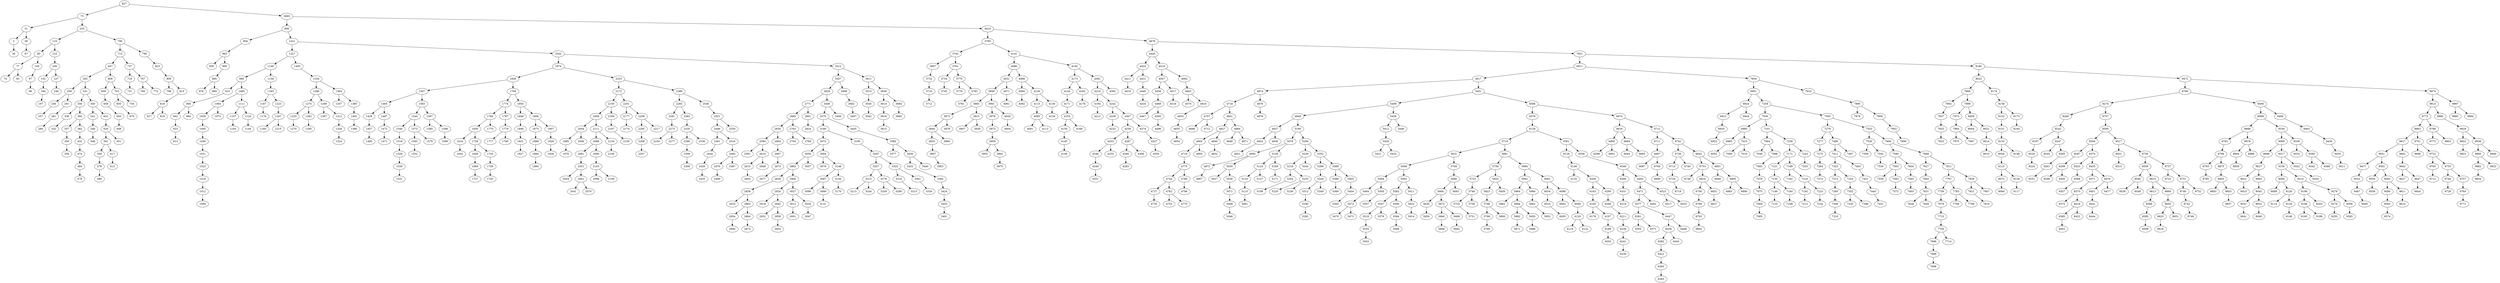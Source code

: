 digraph BST {
  827;
  827 -> 73;
  73;
  73 -> 51;
  51;
  51 -> 3;
  3;
  3 -> 30;
  30;
  51 -> 56;
  56;
  56 -> 67;
  67;
  73 -> 255;
  255;
  255 -> 110;
  110;
  110 -> 85;
  85;
  85 -> 77;
  77;
  77 -> 74;
  74;
  77 -> 83;
  83;
  85 -> 105;
  105;
  105 -> 97;
  97;
  97 -> 96;
  96;
  110 -> 123;
  123;
  123 -> 200;
  200;
  200 -> 152;
  152;
  152 -> 184;
  184;
  184 -> 197;
  197;
  200 -> 237;
  237;
  237 -> 240;
  240;
  255 -> 790;
  790;
  790 -> 715;
  715;
  715 -> 647;
  647;
  647 -> 293;
  293;
  293 -> 258;
  258;
  258 -> 256;
  256;
  256 -> 257;
  257;
  258 -> 291;
  291;
  291 -> 281;
  281;
  281 -> 284;
  284;
  293 -> 531;
  531;
  531 -> 356;
  356;
  356 -> 336;
  336;
  336 -> 332;
  332;
  356 -> 360;
  360;
  360 -> 357;
  357;
  357 -> 359;
  359;
  359 -> 358;
  358;
  360 -> 382;
  382;
  382 -> 432;
  432;
  432 -> 474;
  474;
  474 -> 484;
  484;
  484 -> 479;
  479;
  531 -> 550;
  550;
  550 -> 541;
  541;
  541 -> 548;
  548;
  548 -> 546;
  546;
  550 -> 632;
  632;
  632 -> 620;
  620;
  620 -> 591;
  591;
  591 -> 559;
  559;
  559 -> 579;
  579;
  579 -> 589;
  589;
  591 -> 617;
  617;
  617 -> 612;
  612;
  620 -> 631;
  631;
  647 -> 669;
  669;
  669 -> 659;
  659;
  659 -> 658;
  658;
  658 -> 650;
  650;
  650 -> 648;
  648;
  669 -> 703;
  703;
  703 -> 693;
  693;
  693 -> 670;
  670;
  703 -> 704;
  704;
  715 -> 737;
  737;
  737 -> 719;
  719;
  719 -> 731;
  731;
  737 -> 767;
  767;
  767 -> 766;
  766;
  767 -> 773;
  773;
  790 -> 796;
  796;
  796 -> 823;
  823;
  823 -> 809;
  809;
  809 -> 798;
  798;
  809 -> 815;
  815;
  815 -> 818;
  818;
  818 -> 817;
  817;
  818 -> 819;
  819;
  827 -> 3693;
  3693;
  3693 -> 906;
  906;
  906 -> 904;
  904;
  904 -> 863;
  863;
  863 -> 850;
  850;
  863 -> 900;
  900;
  900 -> 885;
  885;
  885 -> 876;
  876;
  885 -> 895;
  895;
  906 -> 1421;
  1421;
  1421 -> 1227;
  1227;
  1227 -> 1146;
  1146;
  1146 -> 980;
  980;
  980 -> 910;
  910;
  910 -> 956;
  956;
  956 -> 942;
  942;
  942 -> 923;
  923;
  923 -> 913;
  913;
  956 -> 964;
  964;
  980 -> 1085;
  1085;
  1085 -> 1064;
  1064;
  1064 -> 1039;
  1039;
  1039 -> 1005;
  1005;
  1005 -> 1036;
  1036;
  1036 -> 1031;
  1031;
  1031 -> 1022;
  1022;
  1022 -> 1018;
  1018;
  1018 -> 1012;
  1012;
  1012 -> 1009;
  1009;
  1064 -> 1073;
  1073;
  1085 -> 1111;
  1111;
  1111 -> 1107;
  1107;
  1107 -> 1104;
  1104;
  1111 -> 1120;
  1120;
  1120 -> 1144;
  1144;
  1146 -> 1158;
  1158;
  1158 -> 1183;
  1183;
  1183 -> 1167;
  1167;
  1167 -> 1176;
  1176;
  1183 -> 1223;
  1223;
  1223 -> 1207;
  1207;
  1207 -> 1185;
  1185;
  1207 -> 1215;
  1215;
  1227 -> 1405;
  1405;
  1405 -> 1334;
  1334;
  1334 -> 1286;
  1286;
  1286 -> 1275;
  1275;
  1275 -> 1233;
  1233;
  1233 -> 1270;
  1270;
  1275 -> 1282;
  1282;
  1282 -> 1285;
  1285;
  1286 -> 1289;
  1289;
  1289 -> 1287;
  1287;
  1289 -> 1312;
  1312;
  1312 -> 1326;
  1326;
  1326 -> 1324;
  1324;
  1334 -> 1364;
  1364;
  1364 -> 1337;
  1337;
  1364 -> 1385;
  1385;
  1385 -> 1402;
  1402;
  1402 -> 1386;
  1386;
  1421 -> 2542;
  2542;
  2542 -> 1974;
  1974;
  1974 -> 1608;
  1608;
  1608 -> 1507;
  1507;
  1507 -> 1465;
  1465;
  1465 -> 1428;
  1428;
  1428 -> 1457;
  1457;
  1457 -> 1460;
  1460;
  1465 -> 1487;
  1487;
  1487 -> 1472;
  1472;
  1472 -> 1471;
  1471;
  1507 -> 1583;
  1583;
  1583 -> 1544;
  1544;
  1544 -> 1540;
  1540;
  1540 -> 1518;
  1518;
  1518 -> 1528;
  1528;
  1528 -> 1538;
  1538;
  1538 -> 1531;
  1531;
  1544 -> 1573;
  1573;
  1573 -> 1563;
  1563;
  1563 -> 1552;
  1552;
  1573 -> 1579;
  1579;
  1583 -> 1597;
  1597;
  1597 -> 1585;
  1585;
  1597 -> 1598;
  1598;
  1598 -> 1599;
  1599;
  1608 -> 1794;
  1794;
  1794 -> 1774;
  1774;
  1774 -> 1760;
  1760;
  1760 -> 1650;
  1650;
  1650 -> 1616;
  1616;
  1616 -> 1642;
  1642;
  1650 -> 1728;
  1728;
  1728 -> 1658;
  1658;
  1658 -> 1699;
  1699;
  1699 -> 1727;
  1727;
  1728 -> 1743;
  1743;
  1743 -> 1749;
  1749;
  1749 -> 1745;
  1745;
  1760 -> 1770;
  1770;
  1774 -> 1787;
  1787;
  1787 -> 1779;
  1779;
  1779 -> 1777;
  1777;
  1779 -> 1780;
  1780;
  1794 -> 1850;
  1850;
  1850 -> 1848;
  1848;
  1848 -> 1846;
  1846;
  1846 -> 1821;
  1821;
  1821 -> 1827;
  1827;
  1850 -> 1906;
  1906;
  1906 -> 1875;
  1875;
  1875 -> 1898;
  1898;
  1898 -> 1884;
  1884;
  1884 -> 1894;
  1894;
  1906 -> 1907;
  1907;
  1907 -> 1929;
  1929;
  1929 -> 1926;
  1926;
  1974 -> 2233;
  2233;
  2233 -> 2172;
  2172;
  2172 -> 2150;
  2150;
  2150 -> 2009;
  2009;
  2009 -> 2004;
  2004;
  2004 -> 1985;
  1985;
  1985 -> 1978;
  1978;
  2004 -> 2006;
  2006;
  2009 -> 2111;
  2111;
  2111 -> 2089;
  2089;
  2089 -> 2081;
  2081;
  2081 -> 2031;
  2031;
  2031 -> 2024;
  2024;
  2031 -> 2061;
  2061;
  2061 -> 2041;
  2041;
  2061 -> 2070;
  2070;
  2089 -> 2090;
  2090;
  2090 -> 2103;
  2103;
  2103 -> 2098;
  2098;
  2103 -> 2109;
  2109;
  2111 -> 2134;
  2134;
  2134 -> 2149;
  2149;
  2150 -> 2169;
  2169;
  2169 -> 2167;
  2167;
  2167 -> 2159;
  2159;
  2172 -> 2201;
  2201;
  2201 -> 2177;
  2177;
  2177 -> 2174;
  2174;
  2201 -> 2209;
  2209;
  2209 -> 2205;
  2205;
  2205 -> 2208;
  2208;
  2208 -> 2207;
  2207;
  2209 -> 2217;
  2217;
  2233 -> 2389;
  2389;
  2389 -> 2283;
  2283;
  2283 -> 2281;
  2281;
  2281 -> 2273;
  2273;
  2273 -> 2234;
  2234;
  2273 -> 2277;
  2277;
  2283 -> 2382;
  2382;
  2382 -> 2335;
  2335;
  2335 -> 2290;
  2290;
  2290 -> 2309;
  2309;
  2309 -> 2306;
  2306;
  2335 -> 2336;
  2336;
  2389 -> 2536;
  2536;
  2536 -> 2521;
  2521;
  2521 -> 2446;
  2446;
  2446 -> 2391;
  2391;
  2391 -> 2444;
  2444;
  2444 -> 2426;
  2426;
  2426 -> 2435;
  2435;
  2446 -> 2516;
  2516;
  2516 -> 2483;
  2483;
  2483 -> 2476;
  2476;
  2476 -> 2480;
  2480;
  2483 -> 2497;
  2497;
  2521 -> 2530;
  2530;
  2542 -> 3512;
  3512;
  3512 -> 3457;
  3457;
  3457 -> 2828;
  2828;
  2828 -> 2771;
  2771;
  2771 -> 2685;
  2685;
  2685 -> 2650;
  2650;
  2650 -> 2594;
  2594;
  2594 -> 2591;
  2591;
  2594 -> 2619;
  2619;
  2619 -> 2615;
  2615;
  2615 -> 2603;
  2603;
  2619 -> 2648;
  2648;
  2650 -> 2664;
  2664;
  2664 -> 2667;
  2667;
  2667 -> 2673;
  2673;
  2673 -> 2677;
  2677;
  2685 -> 2762;
  2762;
  2762 -> 2704;
  2704;
  2762 -> 2769;
  2769;
  2771 -> 2801;
  2801;
  2801 -> 2824;
  2824;
  2828 -> 3446;
  3446;
  3446 -> 3370;
  3370;
  3370 -> 3180;
  3180;
  3180 -> 3072;
  3072;
  3072 -> 3056;
  3056;
  3056 -> 2882;
  2882;
  2882 -> 2829;
  2829;
  2829 -> 2838;
  2838;
  2838 -> 2833;
  2833;
  2838 -> 2863;
  2863;
  2863 -> 2854;
  2854;
  2854 -> 2840;
  2840;
  2863 -> 2864;
  2864;
  2864 -> 2874;
  2874;
  2882 -> 2966;
  2966;
  2966 -> 2920;
  2920;
  2920 -> 2918;
  2918;
  2920 -> 2942;
  2942;
  2942 -> 2932;
  2932;
  2942 -> 2959;
  2959;
  2959 -> 2954;
  2954;
  2966 -> 3027;
  3027;
  3027 -> 3012;
  3012;
  3012 -> 3001;
  3001;
  3027 -> 3034;
  3034;
  3034 -> 3047;
  3047;
  3056 -> 3057;
  3057;
  3072 -> 3094;
  3094;
  3094 -> 3076;
  3076;
  3094 -> 3148;
  3148;
  3148 -> 3097;
  3097;
  3097 -> 3096;
  3096;
  3097 -> 3099;
  3099;
  3099 -> 3131;
  3131;
  3148 -> 3156;
  3156;
  3156 -> 3170;
  3170;
  3180 -> 3195;
  3195;
  3195 -> 3297;
  3297;
  3297 -> 3257;
  3257;
  3257 -> 3215;
  3215;
  3215 -> 3213;
  3213;
  3215 -> 3244;
  3244;
  3257 -> 3279;
  3279;
  3279 -> 3259;
  3259;
  3279 -> 3280;
  3280;
  3297 -> 3325;
  3325;
  3325 -> 3316;
  3316;
  3316 -> 3315;
  3315;
  3325 -> 3361;
  3361;
  3361 -> 3334;
  3334;
  3370 -> 3445;
  3445;
  3445 -> 3380;
  3380;
  3380 -> 3377;
  3377;
  3380 -> 3436;
  3436;
  3436 -> 3432;
  3432;
  3432 -> 3382;
  3382;
  3382 -> 3424;
  3424;
  3424 -> 3403;
  3403;
  3403 -> 3401;
  3401;
  3436 -> 3440;
  3440;
  3446 -> 3456;
  3456;
  3457 -> 3499;
  3499;
  3499 -> 3462;
  3462;
  3462 -> 3497;
  3497;
  3512 -> 3611;
  3611;
  3611 -> 3513;
  3513;
  3513 -> 3545;
  3545;
  3545 -> 3542;
  3542;
  3611 -> 3638;
  3638;
  3638 -> 3614;
  3614;
  3614 -> 3616;
  3616;
  3616 -> 3615;
  3615;
  3638 -> 3684;
  3684;
  3684 -> 3660;
  3660;
  3693 -> 4410;
  4410;
  4410 -> 3785;
  3785;
  3785 -> 3742;
  3742;
  3742 -> 3697;
  3697;
  3697 -> 3732;
  3732;
  3732 -> 3710;
  3710;
  3710 -> 3712;
  3712;
  3742 -> 3761;
  3761;
  3761 -> 3754;
  3754;
  3754 -> 3745;
  3745;
  3761 -> 3779;
  3779;
  3779 -> 3778;
  3778;
  3779 -> 3783;
  3783;
  3783 -> 3781;
  3781;
  3785 -> 4141;
  4141;
  4141 -> 4080;
  4080;
  4080 -> 4031;
  4031;
  4031 -> 3949;
  3949;
  3949 -> 3883;
  3883;
  3883 -> 3872;
  3872;
  3872 -> 3840;
  3840;
  3840 -> 3835;
  3835;
  3835 -> 3807;
  3807;
  3807 -> 3803;
  3803;
  3840 -> 3860;
  3860;
  3872 -> 3878;
  3878;
  3883 -> 3915;
  3915;
  3915 -> 3907;
  3907;
  3915 -> 3939;
  3939;
  3949 -> 3991;
  3991;
  3991 -> 3978;
  3978;
  3978 -> 3973;
  3973;
  3973 -> 3959;
  3959;
  3959 -> 3955;
  3955;
  3959 -> 3962;
  3962;
  3962 -> 3970;
  3970;
  3991 -> 4026;
  4026;
  4026 -> 4004;
  4004;
  4031 -> 4071;
  4071;
  4071 -> 4061;
  4061;
  4080 -> 4088;
  4088;
  4088 -> 4084;
  4084;
  4084 -> 4082;
  4082;
  4088 -> 4126;
  4126;
  4126 -> 4115;
  4115;
  4115 -> 4095;
  4095;
  4095 -> 4091;
  4091;
  4095 -> 4113;
  4113;
  4126 -> 4130;
  4130;
  4130 -> 4129;
  4129;
  4141 -> 4192;
  4192;
  4192 -> 4173;
  4173;
  4173 -> 4144;
  4144;
  4144 -> 4171;
  4171;
  4171 -> 4155;
  4155;
  4155 -> 4150;
  4150;
  4150 -> 4145;
  4145;
  4145 -> 4149;
  4149;
  4155 -> 4168;
  4168;
  4173 -> 4182;
  4182;
  4182 -> 4178;
  4178;
  4192 -> 4381;
  4381;
  4381 -> 4216;
  4216;
  4216 -> 4194;
  4194;
  4194 -> 4213;
  4213;
  4216 -> 4242;
  4242;
  4242 -> 4238;
  4238;
  4238 -> 4223;
  4223;
  4242 -> 4307;
  4307;
  4307 -> 4259;
  4259;
  4259 -> 4253;
  4253;
  4253 -> 4246;
  4246;
  4246 -> 4249;
  4249;
  4249 -> 4251;
  4251;
  4253 -> 4255;
  4255;
  4259 -> 4287;
  4287;
  4287 -> 4260;
  4260;
  4260 -> 4283;
  4283;
  4287 -> 4306;
  4306;
  4307 -> 4374;
  4374;
  4374 -> 4327;
  4327;
  4327 -> 4350;
  4350;
  4381 -> 4392;
  4392;
  4410 -> 4678;
  4678;
  4678 -> 4445;
  4445;
  4445 -> 4424;
  4424;
  4424 -> 4411;
  4411;
  4411 -> 4419;
  4419;
  4424 -> 4431;
  4431;
  4431 -> 4440;
  4440;
  4440 -> 4434;
  4434;
  4445 -> 4519;
  4519;
  4519 -> 4507;
  4507;
  4507 -> 4458;
  4458;
  4458 -> 4469;
  4469;
  4469 -> 4467;
  4467;
  4469 -> 4500;
  4500;
  4500 -> 4496;
  4496;
  4507 -> 4517;
  4517;
  4517 -> 4516;
  4516;
  4519 -> 4662;
  4662;
  4662 -> 4605;
  4605;
  4605 -> 4570;
  4570;
  4605 -> 4616;
  4616;
  4616 -> 4633;
  4633;
  4633 -> 4655;
  4655;
  4655 -> 4654;
  4654;
  4678 -> 7921;
  7921;
  7921 -> 6911;
  6911;
  6911 -> 4917;
  4917;
  4917 -> 4874;
  4874;
  4874 -> 4718;
  4718;
  4718 -> 4707;
  4707;
  4707 -> 4696;
  4696;
  4707 -> 4712;
  4712;
  4718 -> 4841;
  4841;
  4841 -> 4827;
  4827;
  4827 -> 4802;
  4802;
  4802 -> 4719;
  4719;
  4719 -> 4775;
  4775;
  4775 -> 4744;
  4744;
  4744 -> 4727;
  4727;
  4727 -> 4730;
  4730;
  4744 -> 4762;
  4762;
  4762 -> 4753;
  4753;
  4762 -> 4770;
  4770;
  4775 -> 4788;
  4788;
  4788 -> 4796;
  4796;
  4802 -> 4805;
  4805;
  4827 -> 4840;
  4840;
  4840 -> 4832;
  4832;
  4841 -> 4864;
  4864;
  4864 -> 4846;
  4846;
  4864 -> 4871;
  4871;
  4874 -> 4876;
  4876;
  4876 -> 4878;
  4878;
  4917 -> 5451;
  5451;
  5451 -> 5409;
  5409;
  5409 -> 4949;
  4949;
  4949 -> 4927;
  4927;
  4927 -> 4924;
  4924;
  4924 -> 4921;
  4921;
  4927 -> 4930;
  4930;
  4949 -> 5190;
  5190;
  5190 -> 5076;
  5076;
  5076 -> 4993;
  4993;
  4993 -> 4972;
  4972;
  4972 -> 4967;
  4967;
  4993 -> 5030;
  5030;
  5030 -> 5027;
  5027;
  5030 -> 5036;
  5036;
  5036 -> 5071;
  5071;
  5071 -> 5068;
  5068;
  5068 -> 5046;
  5046;
  5076 -> 5158;
  5158;
  5158 -> 5124;
  5124;
  5124 -> 5123;
  5123;
  5123 -> 5115;
  5115;
  5115 -> 5081;
  5081;
  5124 -> 5127;
  5127;
  5158 -> 5169;
  5169;
  5169 -> 5171;
  5171;
  5190 -> 5256;
  5256;
  5256 -> 5239;
  5239;
  5239 -> 5218;
  5218;
  5218 -> 5204;
  5204;
  5204 -> 5199;
  5199;
  5218 -> 5235;
  5235;
  5235 -> 5220;
  5220;
  5235 -> 5236;
  5236;
  5239 -> 5244;
  5244;
  5256 -> 5352;
  5352;
  5352 -> 5286;
  5286;
  5286 -> 5329;
  5329;
  5329 -> 5312;
  5312;
  5312 -> 5290;
  5290;
  5290 -> 5292;
  5292;
  5329 -> 5349;
  5349;
  5352 -> 5389;
  5389;
  5389 -> 5386;
  5386;
  5386 -> 5360;
  5360;
  5389 -> 5405;
  5405;
  5405 -> 5404;
  5404;
  5404 -> 5393;
  5393;
  5409 -> 5436;
  5436;
  5436 -> 5412;
  5412;
  5412 -> 5429;
  5429;
  5429 -> 5421;
  5421;
  5429 -> 5432;
  5432;
  5436 -> 5448;
  5448;
  5451 -> 6596;
  6596;
  6596 -> 6579;
  6579;
  6579 -> 6128;
  6128;
  6128 -> 5716;
  5716;
  5716 -> 5631;
  5631;
  5631 -> 5508;
  5508;
  5508 -> 5494;
  5494;
  5494 -> 5464;
  5464;
  5464 -> 5472;
  5472;
  5472 -> 5470;
  5470;
  5472 -> 5473;
  5473;
  5494 -> 5500;
  5500;
  5500 -> 5507;
  5507;
  5508 -> 5593;
  5593;
  5593 -> 5582;
  5582;
  5582 -> 5547;
  5547;
  5547 -> 5518;
  5518;
  5518 -> 5534;
  5534;
  5534 -> 5543;
  5543;
  5547 -> 5576;
  5576;
  5582 -> 5590;
  5590;
  5590 -> 5584;
  5584;
  5584 -> 5588;
  5588;
  5593 -> 5611;
  5611;
  5611 -> 5622;
  5622;
  5622 -> 5614;
  5614;
  5631 -> 5708;
  5708;
  5708 -> 5690;
  5690;
  5690 -> 5664;
  5664;
  5664 -> 5645;
  5645;
  5645 -> 5659;
  5659;
  5664 -> 5672;
  5672;
  5672 -> 5666;
  5666;
  5666 -> 5668;
  5668;
  5672 -> 5689;
  5689;
  5689 -> 5682;
  5682;
  5690 -> 5693;
  5693;
  5716 -> 5861;
  5861;
  5861 -> 5759;
  5759;
  5759 -> 5723;
  5723;
  5723 -> 5746;
  5746;
  5746 -> 5725;
  5725;
  5725 -> 5731;
  5731;
  5746 -> 5756;
  5756;
  5759 -> 5825;
  5825;
  5825 -> 5823;
  5823;
  5823 -> 5796;
  5796;
  5796 -> 5768;
  5768;
  5768 -> 5789;
  5789;
  5796 -> 5808;
  5808;
  5825 -> 5838;
  5838;
  5861 -> 5994;
  5994;
  5994 -> 5942;
  5942;
  5942 -> 5864;
  5864;
  5864 -> 5862;
  5862;
  5864 -> 5884;
  5884;
  5884 -> 5882;
  5882;
  5882 -> 5871;
  5871;
  5884 -> 5920;
  5920;
  5920 -> 5888;
  5888;
  5942 -> 5966;
  5966;
  5966 -> 5962;
  5962;
  5962 -> 5952;
  5952;
  5994 -> 6061;
  6061;
  6061 -> 6034;
  6034;
  6034 -> 6015;
  6015;
  6015 -> 6005;
  6005;
  6061 -> 6088;
  6088;
  6088 -> 6063;
  6063;
  6088 -> 6094;
  6094;
  6094 -> 6120;
  6120;
  6120 -> 6119;
  6119;
  6120 -> 6122;
  6122;
  6128 -> 6301;
  6301;
  6301 -> 6129;
  6129;
  6129 -> 6146;
  6146;
  6146 -> 6132;
  6132;
  6146 -> 6209;
  6209;
  6209 -> 6163;
  6163;
  6163 -> 6185;
  6185;
  6185 -> 6178;
  6178;
  6185 -> 6197;
  6197;
  6197 -> 6199;
  6199;
  6199 -> 6203;
  6203;
  6209 -> 6290;
  6290;
  6290 -> 6269;
  6269;
  6269 -> 6211;
  6211;
  6211 -> 6238;
  6238;
  6238 -> 6241;
  6241;
  6241 -> 6239;
  6239;
  6301 -> 6556;
  6556;
  6556 -> 6349;
  6349;
  6349 -> 6306;
  6306;
  6306 -> 6331;
  6331;
  6331 -> 6319;
  6319;
  6349 -> 6492;
  6492;
  6492 -> 6471;
  6471;
  6471 -> 6377;
  6377;
  6377 -> 6361;
  6361;
  6361 -> 6355;
  6355;
  6361 -> 6371;
  6371;
  6377 -> 6447;
  6447;
  6447 -> 6438;
  6438;
  6438 -> 6382;
  6382;
  6382 -> 6421;
  6421;
  6421 -> 6393;
  6393;
  6393 -> 6383;
  6383;
  6438 -> 6443;
  6443;
  6447 -> 6448;
  6448;
  6471 -> 6491;
  6491;
  6492 -> 6523;
  6523;
  6523 -> 6517;
  6517;
  6523 -> 6525;
  6525;
  6596 -> 6674;
  6674;
  6674 -> 6616;
  6616;
  6616 -> 6600;
  6600;
  6600 -> 6598;
  6598;
  6600 -> 6601;
  6601;
  6616 -> 6664;
  6664;
  6664 -> 6644;
  6644;
  6664 -> 6665;
  6665;
  6674 -> 6712;
  6712;
  6712 -> 6711;
  6711;
  6711 -> 6697;
  6697;
  6697 -> 6687;
  6687;
  6697 -> 6706;
  6706;
  6706 -> 6699;
  6699;
  6712 -> 6742;
  6742;
  6742 -> 6739;
  6739;
  6739 -> 6714;
  6714;
  6714 -> 6734;
  6734;
  6734 -> 6718;
  6718;
  6739 -> 6740;
  6740;
  6742 -> 6842;
  6842;
  6842 -> 6753;
  6753;
  6753 -> 6749;
  6749;
  6753 -> 6816;
  6816;
  6816 -> 6756;
  6756;
  6756 -> 6769;
  6769;
  6769 -> 6793;
  6793;
  6793 -> 6803;
  6803;
  6816 -> 6832;
  6832;
  6832 -> 6837;
  6837;
  6842 -> 6851;
  6851;
  6851 -> 6848;
  6848;
  6851 -> 6905;
  6905;
  6905 -> 6893;
  6893;
  6905 -> 6906;
  6906;
  6911 -> 7854;
  7854;
  7854 -> 6951;
  6951;
  6951 -> 6924;
  6924;
  6924 -> 6912;
  6912;
  6912 -> 6920;
  6920;
  6920 -> 6922;
  6922;
  6924 -> 6944;
  6944;
  6951 -> 7259;
  7259;
  7259 -> 7030;
  7030;
  7030 -> 6985;
  6985;
  6985 -> 6965;
  6965;
  6965 -> 6952;
  6952;
  6985 -> 7010;
  7010;
  7010 -> 7008;
  7008;
  7010 -> 7019;
  7019;
  7030 -> 7101;
  7101;
  7101 -> 7064;
  7064;
  7064 -> 7046;
  7046;
  7064 -> 7088;
  7088;
  7088 -> 7082;
  7082;
  7082 -> 7078;
  7078;
  7078 -> 7075;
  7075;
  7075 -> 7069;
  7069;
  7069 -> 7065;
  7065;
  7101 -> 7238;
  7238;
  7238 -> 7171;
  7171;
  7171 -> 7121;
  7121;
  7121 -> 7150;
  7150;
  7150 -> 7146;
  7146;
  7146 -> 7125;
  7125;
  7150 -> 7164;
  7164;
  7164 -> 7168;
  7168;
  7171 -> 7189;
  7189;
  7189 -> 7182;
  7182;
  7189 -> 7216;
  7216;
  7216 -> 7192;
  7192;
  7192 -> 7212;
  7212;
  7216 -> 7223;
  7223;
  7223 -> 7234;
  7234;
  7238 -> 7243;
  7243;
  7243 -> 7253;
  7253;
  7259 -> 7505;
  7505;
  7505 -> 7279;
  7279;
  7279 -> 7277;
  7277;
  7277 -> 7275;
  7275;
  7275 -> 7264;
  7264;
  7264 -> 7272;
  7272;
  7279 -> 7496;
  7496;
  7496 -> 7411;
  7411;
  7411 -> 7323;
  7323;
  7323 -> 7315;
  7315;
  7315 -> 7295;
  7295;
  7295 -> 7306;
  7306;
  7306 -> 7310;
  7310;
  7323 -> 7324;
  7324;
  7324 -> 7352;
  7352;
  7352 -> 7330;
  7330;
  7352 -> 7396;
  7396;
  7411 -> 7463;
  7463;
  7463 -> 7421;
  7421;
  7421 -> 7444;
  7444;
  7444 -> 7431;
  7431;
  7496 -> 7497;
  7497;
  7505 -> 7553;
  7553;
  7553 -> 7530;
  7530;
  7530 -> 7509;
  7509;
  7530 -> 7542;
  7542;
  7542 -> 7536;
  7536;
  7553 -> 7609;
  7609;
  7609 -> 7590;
  7590;
  7590 -> 7563;
  7563;
  7563 -> 7559;
  7559;
  7563 -> 7583;
  7583;
  7583 -> 7572;
  7572;
  7590 -> 7604;
  7604;
  7604 -> 7593;
  7593;
  7593 -> 7603;
  7603;
  7609 -> 7668;
  7668;
  7668 -> 7627;
  7627;
  7627 -> 7665;
  7665;
  7665 -> 7631;
  7631;
  7631 -> 7628;
  7628;
  7631 -> 7649;
  7649;
  7668 -> 7811;
  7811;
  7811 -> 7767;
  7767;
  7767 -> 7759;
  7759;
  7759 -> 7679;
  7679;
  7679 -> 7715;
  7715;
  7715 -> 7700;
  7700;
  7700 -> 7696;
  7696;
  7696 -> 7699;
  7699;
  7699 -> 7698;
  7698;
  7700 -> 7714;
  7714;
  7767 -> 7783;
  7783;
  7783 -> 7768;
  7768;
  7783 -> 7799;
  7799;
  7811 -> 7839;
  7839;
  7839 -> 7831;
  7831;
  7831 -> 7816;
  7816;
  7839 -> 7847;
  7847;
  7854 -> 7910;
  7910;
  7910 -> 7890;
  7890;
  7890 -> 7876;
  7876;
  7890 -> 7909;
  7909;
  7909 -> 7902;
  7902;
  7902 -> 7899;
  7899;
  7921 -> 8180;
  8180;
  8180 -> 8022;
  8022;
  8022 -> 7966;
  7966;
  7966 -> 7954;
  7954;
  7954 -> 7937;
  7937;
  7937 -> 7925;
  7925;
  7925 -> 7923;
  7923;
  7966 -> 7999;
  7999;
  7999 -> 7973;
  7973;
  7973 -> 7984;
  7984;
  7984 -> 7975;
  7975;
  7984 -> 7997;
  7997;
  7999 -> 8009;
  8009;
  8009 -> 8004;
  8004;
  8009 -> 8021;
  8021;
  8021 -> 8014;
  8014;
  8014 -> 8010;
  8010;
  8022 -> 8174;
  8174;
  8174 -> 8158;
  8158;
  8158 -> 8152;
  8152;
  8152 -> 8151;
  8151;
  8151 -> 8133;
  8133;
  8133 -> 8028;
  8028;
  8028 -> 8115;
  8115;
  8115 -> 8072;
  8072;
  8072 -> 8069;
  8069;
  8115 -> 8126;
  8126;
  8126 -> 8117;
  8117;
  8133 -> 8148;
  8148;
  8158 -> 8173;
  8173;
  8173 -> 8164;
  8164;
  8180 -> 9472;
  9472;
  9472 -> 8768;
  8768;
  8768 -> 8274;
  8274;
  8274 -> 8269;
  8269;
  8269 -> 8242;
  8242;
  8242 -> 8197;
  8197;
  8197 -> 8229;
  8229;
  8229 -> 8224;
  8224;
  8242 -> 8247;
  8247;
  8247 -> 8245;
  8245;
  8247 -> 8265;
  8265;
  8265 -> 8261;
  8261;
  8261 -> 8251;
  8251;
  8274 -> 8757;
  8757;
  8757 -> 8500;
  8500;
  8500 -> 8304;
  8304;
  8304 -> 8287;
  8287;
  8287 -> 8299;
  8299;
  8299 -> 8296;
  8296;
  8299 -> 8300;
  8300;
  8304 -> 8370;
  8370;
  8370 -> 8323;
  8323;
  8323 -> 8368;
  8368;
  8368 -> 8357;
  8357;
  8370 -> 8435;
  8435;
  8435 -> 8371;
  8371;
  8371 -> 8375;
  8375;
  8375 -> 8372;
  8372;
  8375 -> 8419;
  8419;
  8419 -> 8385;
  8385;
  8385 -> 8403;
  8403;
  8419 -> 8422;
  8422;
  8435 -> 8476;
  8476;
  8476 -> 8451;
  8451;
  8451 -> 8441;
  8441;
  8441 -> 8444;
  8444;
  8476 -> 8477;
  8477;
  8500 -> 8517;
  8517;
  8517 -> 8501;
  8501;
  8501 -> 8515;
  8515;
  8517 -> 8705;
  8705;
  8705 -> 8559;
  8559;
  8559 -> 8540;
  8540;
  8540 -> 8536;
  8536;
  8540 -> 8548;
  8548;
  8559 -> 8615;
  8615;
  8615 -> 8613;
  8613;
  8613 -> 8568;
  8568;
  8568 -> 8585;
  8585;
  8585 -> 8598;
  8598;
  8615 -> 8668;
  8668;
  8668 -> 8650;
  8650;
  8650 -> 8620;
  8620;
  8620 -> 8618;
  8618;
  8650 -> 8651;
  8651;
  8705 -> 8737;
  8737;
  8737 -> 8725;
  8725;
  8737 -> 8751;
  8751;
  8751 -> 8740;
  8740;
  8740 -> 8742;
  8742;
  8742 -> 8748;
  8748;
  8751 -> 8752;
  8752;
  8768 -> 9406;
  9406;
  9406 -> 8998;
  8998;
  8998 -> 8888;
  8888;
  8888 -> 8781;
  8781;
  8781 -> 8796;
  8796;
  8796 -> 8793;
  8793;
  8793 -> 8785;
  8785;
  8796 -> 8875;
  8875;
  8875 -> 8805;
  8805;
  8805 -> 8803;
  8803;
  8805 -> 8853;
  8853;
  8853 -> 8837;
  8837;
  8888 -> 8978;
  8978;
  8978 -> 8904;
  8904;
  8904 -> 8959;
  8959;
  8978 -> 8988;
  8988;
  8998 -> 9330;
  9330;
  9330 -> 9069;
  9069;
  9069 -> 9068;
  9068;
  9068 -> 9027;
  9027;
  9027 -> 9021;
  9021;
  9021 -> 9023;
  9023;
  9027 -> 9063;
  9063;
  9063 -> 9045;
  9045;
  9045 -> 9031;
  9031;
  9031 -> 9041;
  9041;
  9045 -> 9052;
  9052;
  9052 -> 9048;
  9048;
  9069 -> 9317;
  9317;
  9317 -> 9156;
  9156;
  9156 -> 9094;
  9094;
  9094 -> 9088;
  9088;
  9094 -> 9126;
  9126;
  9126 -> 9114;
  9114;
  9126 -> 9129;
  9129;
  9129 -> 9148;
  9148;
  9156 -> 9214;
  9214;
  9214 -> 9198;
  9198;
  9198 -> 9166;
  9166;
  9166 -> 9165;
  9165;
  9166 -> 9188;
  9188;
  9198 -> 9203;
  9203;
  9214 -> 9278;
  9278;
  9278 -> 9276;
  9276;
  9276 -> 9255;
  9255;
  9278 -> 9306;
  9306;
  9306 -> 9285;
  9285;
  9317 -> 9322;
  9322;
  9322 -> 9320;
  9320;
  9330 -> 9339;
  9339;
  9339 -> 9333;
  9333;
  9339 -> 9380;
  9380;
  9380 -> 9342;
  9342;
  9380 -> 9388;
  9388;
  9406 -> 9408;
  9408;
  9408 -> 9463;
  9463;
  9463 -> 9436;
  9436;
  9436 -> 9435;
  9435;
  9435 -> 9411;
  9411;
  9472 -> 9974;
  9974;
  9974 -> 9813;
  9813;
  9813 -> 9772;
  9772;
  9772 -> 9663;
  9663;
  9663 -> 9617;
  9617;
  9617 -> 9551;
  9551;
  9551 -> 9477;
  9477;
  9477 -> 9522;
  9522;
  9522 -> 9487;
  9487;
  9487 -> 9495;
  9495;
  9551 -> 9562;
  9562;
  9562 -> 9554;
  9554;
  9554 -> 9558;
  9558;
  9562 -> 9592;
  9592;
  9592 -> 9590;
  9590;
  9590 -> 9563;
  9563;
  9563 -> 9574;
  9574;
  9592 -> 9611;
  9611;
  9611 -> 9610;
  9610;
  9617 -> 9662;
  9662;
  9662 -> 9642;
  9642;
  9642 -> 9627;
  9627;
  9642 -> 9647;
  9647;
  9647 -> 9644;
  9644;
  9663 -> 9701;
  9701;
  9701 -> 9698;
  9698;
  9701 -> 9722;
  9722;
  9722 -> 9705;
  9705;
  9705 -> 9712;
  9712;
  9722 -> 9753;
  9753;
  9753 -> 9746;
  9746;
  9746 -> 9728;
  9728;
  9753 -> 9757;
  9757;
  9757 -> 9764;
  9764;
  9764 -> 9771;
  9771;
  9772 -> 9789;
  9789;
  9789 -> 9773;
  9773;
  9789 -> 9803;
  9803;
  9813 -> 9960;
  9960;
  9960 -> 9829;
  9829;
  9829 -> 9822;
  9822;
  9822 -> 9823;
  9823;
  9829 -> 9938;
  9938;
  9938 -> 9895;
  9895;
  9895 -> 9882;
  9882;
  9882 -> 9854;
  9854;
  9895 -> 9923;
  9923;
  9938 -> 9940;
  9940;
  9974 -> 9987;
  9987;
  9987 -> 9985;
  9985;
  9987 -> 9994;
  9994;
}
